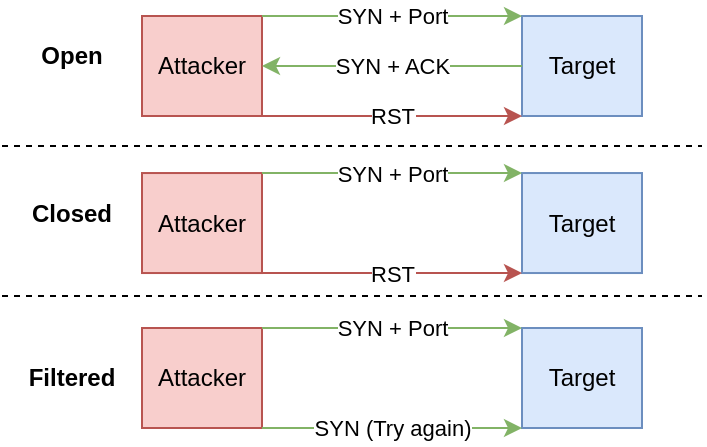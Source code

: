 <mxfile version="13.3.5" type="device"><diagram id="xMgeZq_AuP-jBk0xDeKk" name="Page-1"><mxGraphModel dx="632" dy="469" grid="1" gridSize="10" guides="1" tooltips="1" connect="1" arrows="1" fold="1" page="1" pageScale="1" pageWidth="827" pageHeight="1169" math="0" shadow="0"><root><mxCell id="0"/><mxCell id="1" parent="0"/><mxCell id="fyR5RbJ0nXnPsh6vntGL-2" value="Attacker" style="rounded=0;whiteSpace=wrap;html=1;fillColor=#f8cecc;strokeColor=#b85450;" vertex="1" parent="1"><mxGeometry x="80" y="10" width="60" height="50" as="geometry"/></mxCell><mxCell id="fyR5RbJ0nXnPsh6vntGL-3" value="Target" style="rounded=0;whiteSpace=wrap;html=1;fillColor=#dae8fc;strokeColor=#6c8ebf;" vertex="1" parent="1"><mxGeometry x="270" y="10" width="60" height="50" as="geometry"/></mxCell><mxCell id="fyR5RbJ0nXnPsh6vntGL-4" value="SYN + Port" style="endArrow=classic;html=1;exitX=1;exitY=0;exitDx=0;exitDy=0;entryX=0;entryY=0;entryDx=0;entryDy=0;fillColor=#d5e8d4;strokeColor=#82b366;" edge="1" parent="1" source="fyR5RbJ0nXnPsh6vntGL-2" target="fyR5RbJ0nXnPsh6vntGL-3"><mxGeometry width="50" height="50" relative="1" as="geometry"><mxPoint x="150" y="40" as="sourcePoint"/><mxPoint x="200" y="-10" as="targetPoint"/></mxGeometry></mxCell><mxCell id="fyR5RbJ0nXnPsh6vntGL-5" value="SYN + ACK" style="endArrow=classic;html=1;exitX=0;exitY=0.25;exitDx=0;exitDy=0;entryX=1;entryY=0.25;entryDx=0;entryDy=0;fillColor=#d5e8d4;strokeColor=#82b366;" edge="1" parent="1"><mxGeometry width="50" height="50" relative="1" as="geometry"><mxPoint x="270" y="35" as="sourcePoint"/><mxPoint x="140" y="35" as="targetPoint"/></mxGeometry></mxCell><mxCell id="fyR5RbJ0nXnPsh6vntGL-7" value="RST" style="endArrow=classic;html=1;entryX=0;entryY=1;entryDx=0;entryDy=0;fillColor=#f8cecc;strokeColor=#b85450;exitX=1;exitY=1;exitDx=0;exitDy=0;" edge="1" parent="1" target="fyR5RbJ0nXnPsh6vntGL-3" source="fyR5RbJ0nXnPsh6vntGL-2"><mxGeometry width="50" height="50" relative="1" as="geometry"><mxPoint x="141" y="90" as="sourcePoint"/><mxPoint x="210" y="50" as="targetPoint"/></mxGeometry></mxCell><mxCell id="fyR5RbJ0nXnPsh6vntGL-10" value="Open" style="text;html=1;strokeColor=none;fillColor=none;align=center;verticalAlign=middle;whiteSpace=wrap;rounded=0;fontStyle=1" vertex="1" parent="1"><mxGeometry x="10" y="20" width="70" height="20" as="geometry"/></mxCell><mxCell id="fyR5RbJ0nXnPsh6vntGL-13" value="Closed" style="text;html=1;strokeColor=none;fillColor=none;align=center;verticalAlign=middle;whiteSpace=wrap;rounded=0;fontStyle=1" vertex="1" parent="1"><mxGeometry x="10" y="99" width="70" height="20" as="geometry"/></mxCell><mxCell id="fyR5RbJ0nXnPsh6vntGL-14" value="Filtered" style="text;html=1;strokeColor=none;fillColor=none;align=center;verticalAlign=middle;whiteSpace=wrap;rounded=0;fontStyle=1" vertex="1" parent="1"><mxGeometry x="10" y="181" width="70" height="20" as="geometry"/></mxCell><mxCell id="fyR5RbJ0nXnPsh6vntGL-15" value="Attacker" style="rounded=0;whiteSpace=wrap;html=1;fillColor=#f8cecc;strokeColor=#b85450;" vertex="1" parent="1"><mxGeometry x="80" y="88.52" width="60" height="50" as="geometry"/></mxCell><mxCell id="fyR5RbJ0nXnPsh6vntGL-16" value="Target" style="rounded=0;whiteSpace=wrap;html=1;fillColor=#dae8fc;strokeColor=#6c8ebf;" vertex="1" parent="1"><mxGeometry x="270" y="88.52" width="60" height="50" as="geometry"/></mxCell><mxCell id="fyR5RbJ0nXnPsh6vntGL-17" value="SYN + Port" style="endArrow=classic;html=1;exitX=1;exitY=0;exitDx=0;exitDy=0;entryX=0;entryY=0;entryDx=0;entryDy=0;fillColor=#d5e8d4;strokeColor=#82b366;" edge="1" parent="1" source="fyR5RbJ0nXnPsh6vntGL-15" target="fyR5RbJ0nXnPsh6vntGL-16"><mxGeometry width="50" height="50" relative="1" as="geometry"><mxPoint x="150" y="118.52" as="sourcePoint"/><mxPoint x="200" y="68.52" as="targetPoint"/></mxGeometry></mxCell><mxCell id="fyR5RbJ0nXnPsh6vntGL-19" value="RST" style="endArrow=classic;html=1;entryX=0;entryY=1;entryDx=0;entryDy=0;fillColor=#f8cecc;strokeColor=#b85450;exitX=1;exitY=1;exitDx=0;exitDy=0;" edge="1" parent="1" source="fyR5RbJ0nXnPsh6vntGL-15" target="fyR5RbJ0nXnPsh6vntGL-16"><mxGeometry width="50" height="50" relative="1" as="geometry"><mxPoint x="141" y="168.52" as="sourcePoint"/><mxPoint x="210" y="128.52" as="targetPoint"/></mxGeometry></mxCell><mxCell id="fyR5RbJ0nXnPsh6vntGL-20" value="Attacker" style="rounded=0;whiteSpace=wrap;html=1;fillColor=#f8cecc;strokeColor=#b85450;" vertex="1" parent="1"><mxGeometry x="80" y="166" width="60" height="50" as="geometry"/></mxCell><mxCell id="fyR5RbJ0nXnPsh6vntGL-21" value="Target" style="rounded=0;whiteSpace=wrap;html=1;fillColor=#dae8fc;strokeColor=#6c8ebf;" vertex="1" parent="1"><mxGeometry x="270" y="166" width="60" height="50" as="geometry"/></mxCell><mxCell id="fyR5RbJ0nXnPsh6vntGL-22" value="SYN + Port" style="endArrow=classic;html=1;exitX=1;exitY=0;exitDx=0;exitDy=0;entryX=0;entryY=0;entryDx=0;entryDy=0;fillColor=#d5e8d4;strokeColor=#82b366;" edge="1" parent="1" source="fyR5RbJ0nXnPsh6vntGL-20" target="fyR5RbJ0nXnPsh6vntGL-21"><mxGeometry width="50" height="50" relative="1" as="geometry"><mxPoint x="150" y="196" as="sourcePoint"/><mxPoint x="200" y="146" as="targetPoint"/></mxGeometry></mxCell><mxCell id="fyR5RbJ0nXnPsh6vntGL-24" value="SYN (Try again)" style="endArrow=classic;html=1;exitX=1;exitY=1;exitDx=0;exitDy=0;entryX=0;entryY=1;entryDx=0;entryDy=0;fillColor=#d5e8d4;strokeColor=#82b366;" edge="1" parent="1" source="fyR5RbJ0nXnPsh6vntGL-20" target="fyR5RbJ0nXnPsh6vntGL-21"><mxGeometry width="50" height="50" relative="1" as="geometry"><mxPoint x="150" y="176" as="sourcePoint"/><mxPoint x="280" y="176" as="targetPoint"/></mxGeometry></mxCell><mxCell id="fyR5RbJ0nXnPsh6vntGL-25" value="" style="endArrow=none;dashed=1;html=1;" edge="1" parent="1"><mxGeometry width="50" height="50" relative="1" as="geometry"><mxPoint x="10" y="75" as="sourcePoint"/><mxPoint x="360" y="75" as="targetPoint"/></mxGeometry></mxCell><mxCell id="fyR5RbJ0nXnPsh6vntGL-26" value="" style="endArrow=none;dashed=1;html=1;" edge="1" parent="1"><mxGeometry width="50" height="50" relative="1" as="geometry"><mxPoint x="10" y="150" as="sourcePoint"/><mxPoint x="360" y="150" as="targetPoint"/></mxGeometry></mxCell></root></mxGraphModel></diagram></mxfile>